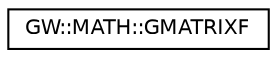 digraph "Graphical Class Hierarchy"
{
  edge [fontname="Helvetica",fontsize="10",labelfontname="Helvetica",labelfontsize="10"];
  node [fontname="Helvetica",fontsize="10",shape=record];
  rankdir="LR";
  Node0 [label="GW::MATH::GMATRIXF",height=0.2,width=0.4,color="black", fillcolor="white", style="filled",URL="$structGW_1_1MATH_1_1GMATRIXF.html",tooltip="Matrix with 4 float vectors which represent for each row. "];
}
